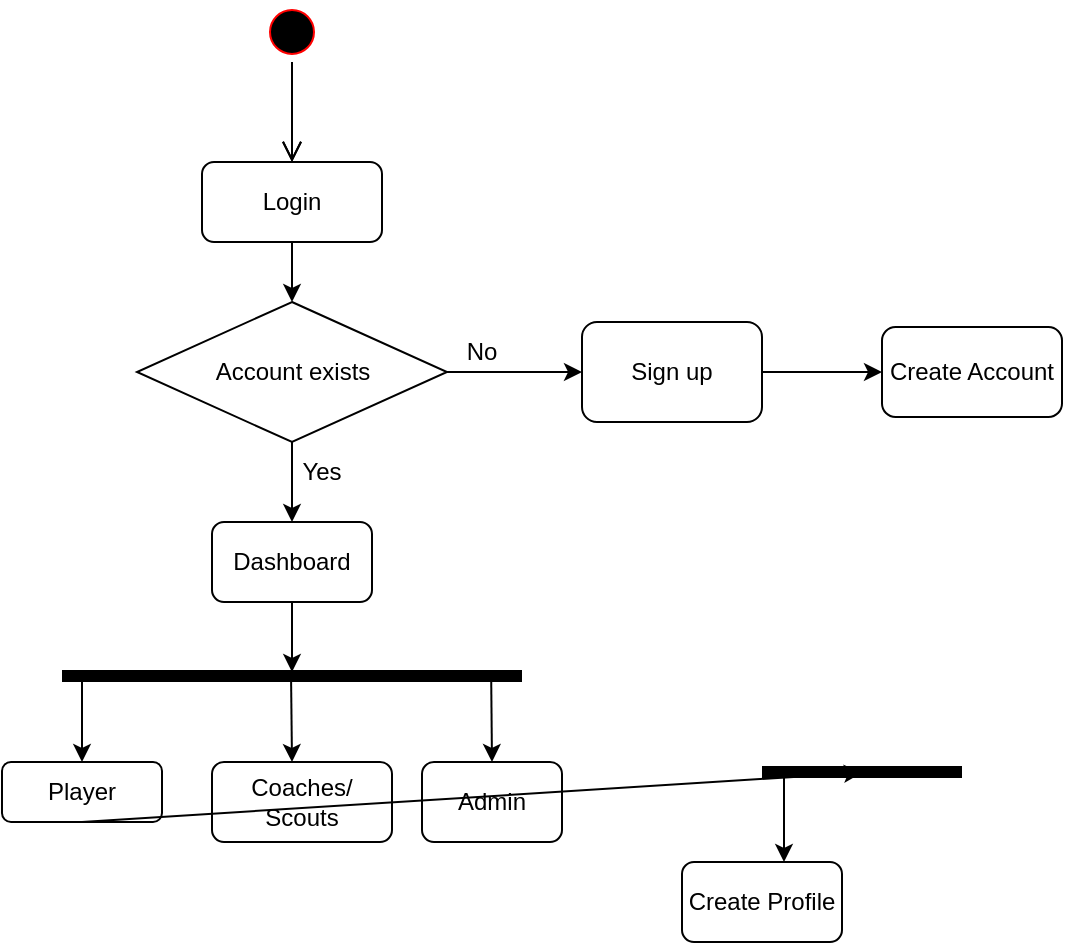 <mxfile version="20.0.2" type="github">
  <diagram id="UdVXalaIFyV3JvYgVIU5" name="Page-1">
    <mxGraphModel dx="782" dy="446" grid="1" gridSize="10" guides="1" tooltips="1" connect="1" arrows="1" fold="1" page="1" pageScale="1" pageWidth="827" pageHeight="1169" math="0" shadow="0">
      <root>
        <mxCell id="0" />
        <mxCell id="1" parent="0" />
        <mxCell id="X-x3WmzN7NNkeGSFywyI-3" value="Login" style="rounded=1;whiteSpace=wrap;html=1;fillColor=#FFFFFF;" vertex="1" parent="1">
          <mxGeometry x="330" y="330" width="90" height="40" as="geometry" />
        </mxCell>
        <mxCell id="X-x3WmzN7NNkeGSFywyI-4" value="" style="ellipse;html=1;shape=startState;fillColor=#000000;strokeColor=#ff0000;" vertex="1" parent="1">
          <mxGeometry x="360" y="250" width="30" height="30" as="geometry" />
        </mxCell>
        <mxCell id="X-x3WmzN7NNkeGSFywyI-5" value="" style="edgeStyle=orthogonalEdgeStyle;html=1;verticalAlign=bottom;endArrow=open;endSize=8;strokeColor=#000000;rounded=0;" edge="1" source="X-x3WmzN7NNkeGSFywyI-4" parent="1">
          <mxGeometry relative="1" as="geometry">
            <mxPoint x="375" y="330" as="targetPoint" />
          </mxGeometry>
        </mxCell>
        <mxCell id="X-x3WmzN7NNkeGSFywyI-8" value="" style="endArrow=classic;html=1;rounded=0;strokeColor=#000000;exitX=0.5;exitY=1;exitDx=0;exitDy=0;" edge="1" parent="1" source="X-x3WmzN7NNkeGSFywyI-3" target="X-x3WmzN7NNkeGSFywyI-9">
          <mxGeometry width="50" height="50" relative="1" as="geometry">
            <mxPoint x="380" y="480" as="sourcePoint" />
            <mxPoint x="375" y="430" as="targetPoint" />
          </mxGeometry>
        </mxCell>
        <mxCell id="X-x3WmzN7NNkeGSFywyI-15" style="edgeStyle=orthogonalEdgeStyle;rounded=0;orthogonalLoop=1;jettySize=auto;html=1;strokeColor=#000000;" edge="1" parent="1" source="X-x3WmzN7NNkeGSFywyI-9">
          <mxGeometry relative="1" as="geometry">
            <mxPoint x="375" y="510" as="targetPoint" />
          </mxGeometry>
        </mxCell>
        <mxCell id="X-x3WmzN7NNkeGSFywyI-9" value="Account exists" style="rhombus;whiteSpace=wrap;html=1;fillColor=#FFFFFF;" vertex="1" parent="1">
          <mxGeometry x="297.5" y="400" width="155" height="70" as="geometry" />
        </mxCell>
        <mxCell id="X-x3WmzN7NNkeGSFywyI-10" value="" style="endArrow=classic;html=1;rounded=0;strokeColor=#000000;exitX=1;exitY=0.5;exitDx=0;exitDy=0;" edge="1" parent="1" source="X-x3WmzN7NNkeGSFywyI-9">
          <mxGeometry width="50" height="50" relative="1" as="geometry">
            <mxPoint x="610" y="480" as="sourcePoint" />
            <mxPoint x="520" y="435" as="targetPoint" />
          </mxGeometry>
        </mxCell>
        <mxCell id="X-x3WmzN7NNkeGSFywyI-11" value="No" style="text;html=1;strokeColor=none;fillColor=none;align=center;verticalAlign=middle;whiteSpace=wrap;rounded=0;" vertex="1" parent="1">
          <mxGeometry x="440" y="410" width="60" height="30" as="geometry" />
        </mxCell>
        <mxCell id="X-x3WmzN7NNkeGSFywyI-12" value="Yes" style="text;html=1;strokeColor=none;fillColor=none;align=center;verticalAlign=middle;whiteSpace=wrap;rounded=0;" vertex="1" parent="1">
          <mxGeometry x="360" y="470" width="60" height="30" as="geometry" />
        </mxCell>
        <mxCell id="X-x3WmzN7NNkeGSFywyI-17" value="Sign up" style="rounded=1;whiteSpace=wrap;html=1;fillColor=#FFFFFF;" vertex="1" parent="1">
          <mxGeometry x="520" y="410" width="90" height="50" as="geometry" />
        </mxCell>
        <mxCell id="X-x3WmzN7NNkeGSFywyI-18" value="Dashboard" style="rounded=1;whiteSpace=wrap;html=1;fillColor=#FFFFFF;" vertex="1" parent="1">
          <mxGeometry x="335" y="510" width="80" height="40" as="geometry" />
        </mxCell>
        <mxCell id="X-x3WmzN7NNkeGSFywyI-19" value="" style="edgeStyle=orthogonalEdgeStyle;html=1;verticalAlign=bottom;endArrow=open;endSize=8;strokeColor=#000000;rounded=0;" edge="1" parent="1" source="X-x3WmzN7NNkeGSFywyI-4">
          <mxGeometry relative="1" as="geometry">
            <mxPoint x="375" y="330" as="targetPoint" />
            <mxPoint x="375" y="280" as="sourcePoint" />
            <Array as="points">
              <mxPoint x="375" y="320" />
              <mxPoint x="375" y="320" />
            </Array>
          </mxGeometry>
        </mxCell>
        <mxCell id="X-x3WmzN7NNkeGSFywyI-21" value="" style="endArrow=classic;html=1;rounded=0;strokeColor=#000000;exitX=0.5;exitY=1;exitDx=0;exitDy=0;" edge="1" parent="1" source="X-x3WmzN7NNkeGSFywyI-18" target="X-x3WmzN7NNkeGSFywyI-22">
          <mxGeometry width="50" height="50" relative="1" as="geometry">
            <mxPoint x="380" y="680" as="sourcePoint" />
            <mxPoint x="375" y="620" as="targetPoint" />
          </mxGeometry>
        </mxCell>
        <mxCell id="X-x3WmzN7NNkeGSFywyI-22" value="" style="line;strokeWidth=6;fillColor=none;align=left;verticalAlign=middle;spacingTop=-1;spacingLeft=3;spacingRight=3;rotatable=0;labelPosition=right;points=[];portConstraint=eastwest;" vertex="1" parent="1">
          <mxGeometry x="260" y="585" width="230" height="4" as="geometry" />
        </mxCell>
        <mxCell id="X-x3WmzN7NNkeGSFywyI-24" value="" style="endArrow=classic;html=1;rounded=0;strokeColor=#000000;" edge="1" parent="1">
          <mxGeometry width="50" height="50" relative="1" as="geometry">
            <mxPoint x="270" y="590" as="sourcePoint" />
            <mxPoint x="270" y="630" as="targetPoint" />
            <Array as="points" />
          </mxGeometry>
        </mxCell>
        <mxCell id="X-x3WmzN7NNkeGSFywyI-31" value="" style="endArrow=classic;html=1;rounded=0;strokeColor=#000000;" edge="1" parent="1">
          <mxGeometry width="50" height="50" relative="1" as="geometry">
            <mxPoint x="374.5" y="585" as="sourcePoint" />
            <mxPoint x="375" y="630" as="targetPoint" />
          </mxGeometry>
        </mxCell>
        <mxCell id="X-x3WmzN7NNkeGSFywyI-32" value="Player" style="rounded=1;whiteSpace=wrap;html=1;strokeWidth=1;fillColor=#FFFFFF;" vertex="1" parent="1">
          <mxGeometry x="230" y="630" width="80" height="30" as="geometry" />
        </mxCell>
        <mxCell id="X-x3WmzN7NNkeGSFywyI-34" value="Coaches/&lt;br&gt;Scouts" style="rounded=1;whiteSpace=wrap;html=1;strokeWidth=1;fillColor=#FFFFFF;" vertex="1" parent="1">
          <mxGeometry x="335" y="630" width="90" height="40" as="geometry" />
        </mxCell>
        <mxCell id="X-x3WmzN7NNkeGSFywyI-36" value="Admin" style="rounded=1;whiteSpace=wrap;html=1;strokeWidth=1;fillColor=#FFFFFF;" vertex="1" parent="1">
          <mxGeometry x="440" y="630" width="70" height="40" as="geometry" />
        </mxCell>
        <mxCell id="X-x3WmzN7NNkeGSFywyI-37" value="" style="endArrow=classic;html=1;rounded=0;strokeColor=#000000;exitX=0.933;exitY=0.583;exitDx=0;exitDy=0;exitPerimeter=0;entryX=0.5;entryY=0;entryDx=0;entryDy=0;" edge="1" parent="1" source="X-x3WmzN7NNkeGSFywyI-22" target="X-x3WmzN7NNkeGSFywyI-36">
          <mxGeometry width="50" height="50" relative="1" as="geometry">
            <mxPoint x="460" y="610" as="sourcePoint" />
            <mxPoint x="460.5" y="655" as="targetPoint" />
          </mxGeometry>
        </mxCell>
        <mxCell id="X-x3WmzN7NNkeGSFywyI-38" value="" style="line;strokeWidth=6;fillColor=none;align=left;verticalAlign=middle;spacingTop=-1;spacingLeft=3;spacingRight=3;rotatable=0;labelPosition=right;points=[];portConstraint=eastwest;" vertex="1" parent="1">
          <mxGeometry x="610" y="630" width="100" height="10" as="geometry" />
        </mxCell>
        <mxCell id="X-x3WmzN7NNkeGSFywyI-39" value="" style="endArrow=classic;html=1;rounded=0;strokeColor=#000000;exitX=0.5;exitY=1;exitDx=0;exitDy=0;entryX=0.5;entryY=0.533;entryDx=0;entryDy=0;entryPerimeter=0;" edge="1" parent="1" source="X-x3WmzN7NNkeGSFywyI-32" target="X-x3WmzN7NNkeGSFywyI-38">
          <mxGeometry width="50" height="50" relative="1" as="geometry">
            <mxPoint x="260" y="680" as="sourcePoint" />
            <mxPoint x="260" y="720" as="targetPoint" />
            <Array as="points" />
          </mxGeometry>
        </mxCell>
        <mxCell id="X-x3WmzN7NNkeGSFywyI-40" value="Create Account" style="rounded=1;whiteSpace=wrap;html=1;strokeWidth=1;fillColor=#FFFFFF;" vertex="1" parent="1">
          <mxGeometry x="670" y="412.5" width="90" height="45" as="geometry" />
        </mxCell>
        <mxCell id="X-x3WmzN7NNkeGSFywyI-41" value="" style="endArrow=classic;html=1;rounded=0;strokeColor=#000000;exitX=1;exitY=0.5;exitDx=0;exitDy=0;entryX=0;entryY=0.5;entryDx=0;entryDy=0;" edge="1" parent="1" source="X-x3WmzN7NNkeGSFywyI-17" target="X-x3WmzN7NNkeGSFywyI-40">
          <mxGeometry width="50" height="50" relative="1" as="geometry">
            <mxPoint x="610" y="440" as="sourcePoint" />
            <mxPoint x="660" y="390" as="targetPoint" />
          </mxGeometry>
        </mxCell>
        <mxCell id="X-x3WmzN7NNkeGSFywyI-42" value="" style="endArrow=classic;html=1;rounded=0;strokeColor=#000000;" edge="1" parent="1">
          <mxGeometry width="50" height="50" relative="1" as="geometry">
            <mxPoint x="621" y="635" as="sourcePoint" />
            <mxPoint x="621" y="680" as="targetPoint" />
          </mxGeometry>
        </mxCell>
        <mxCell id="X-x3WmzN7NNkeGSFywyI-43" value="Create Profile" style="rounded=1;whiteSpace=wrap;html=1;strokeWidth=1;fillColor=#FFFFFF;" vertex="1" parent="1">
          <mxGeometry x="570" y="680" width="80" height="40" as="geometry" />
        </mxCell>
      </root>
    </mxGraphModel>
  </diagram>
</mxfile>
